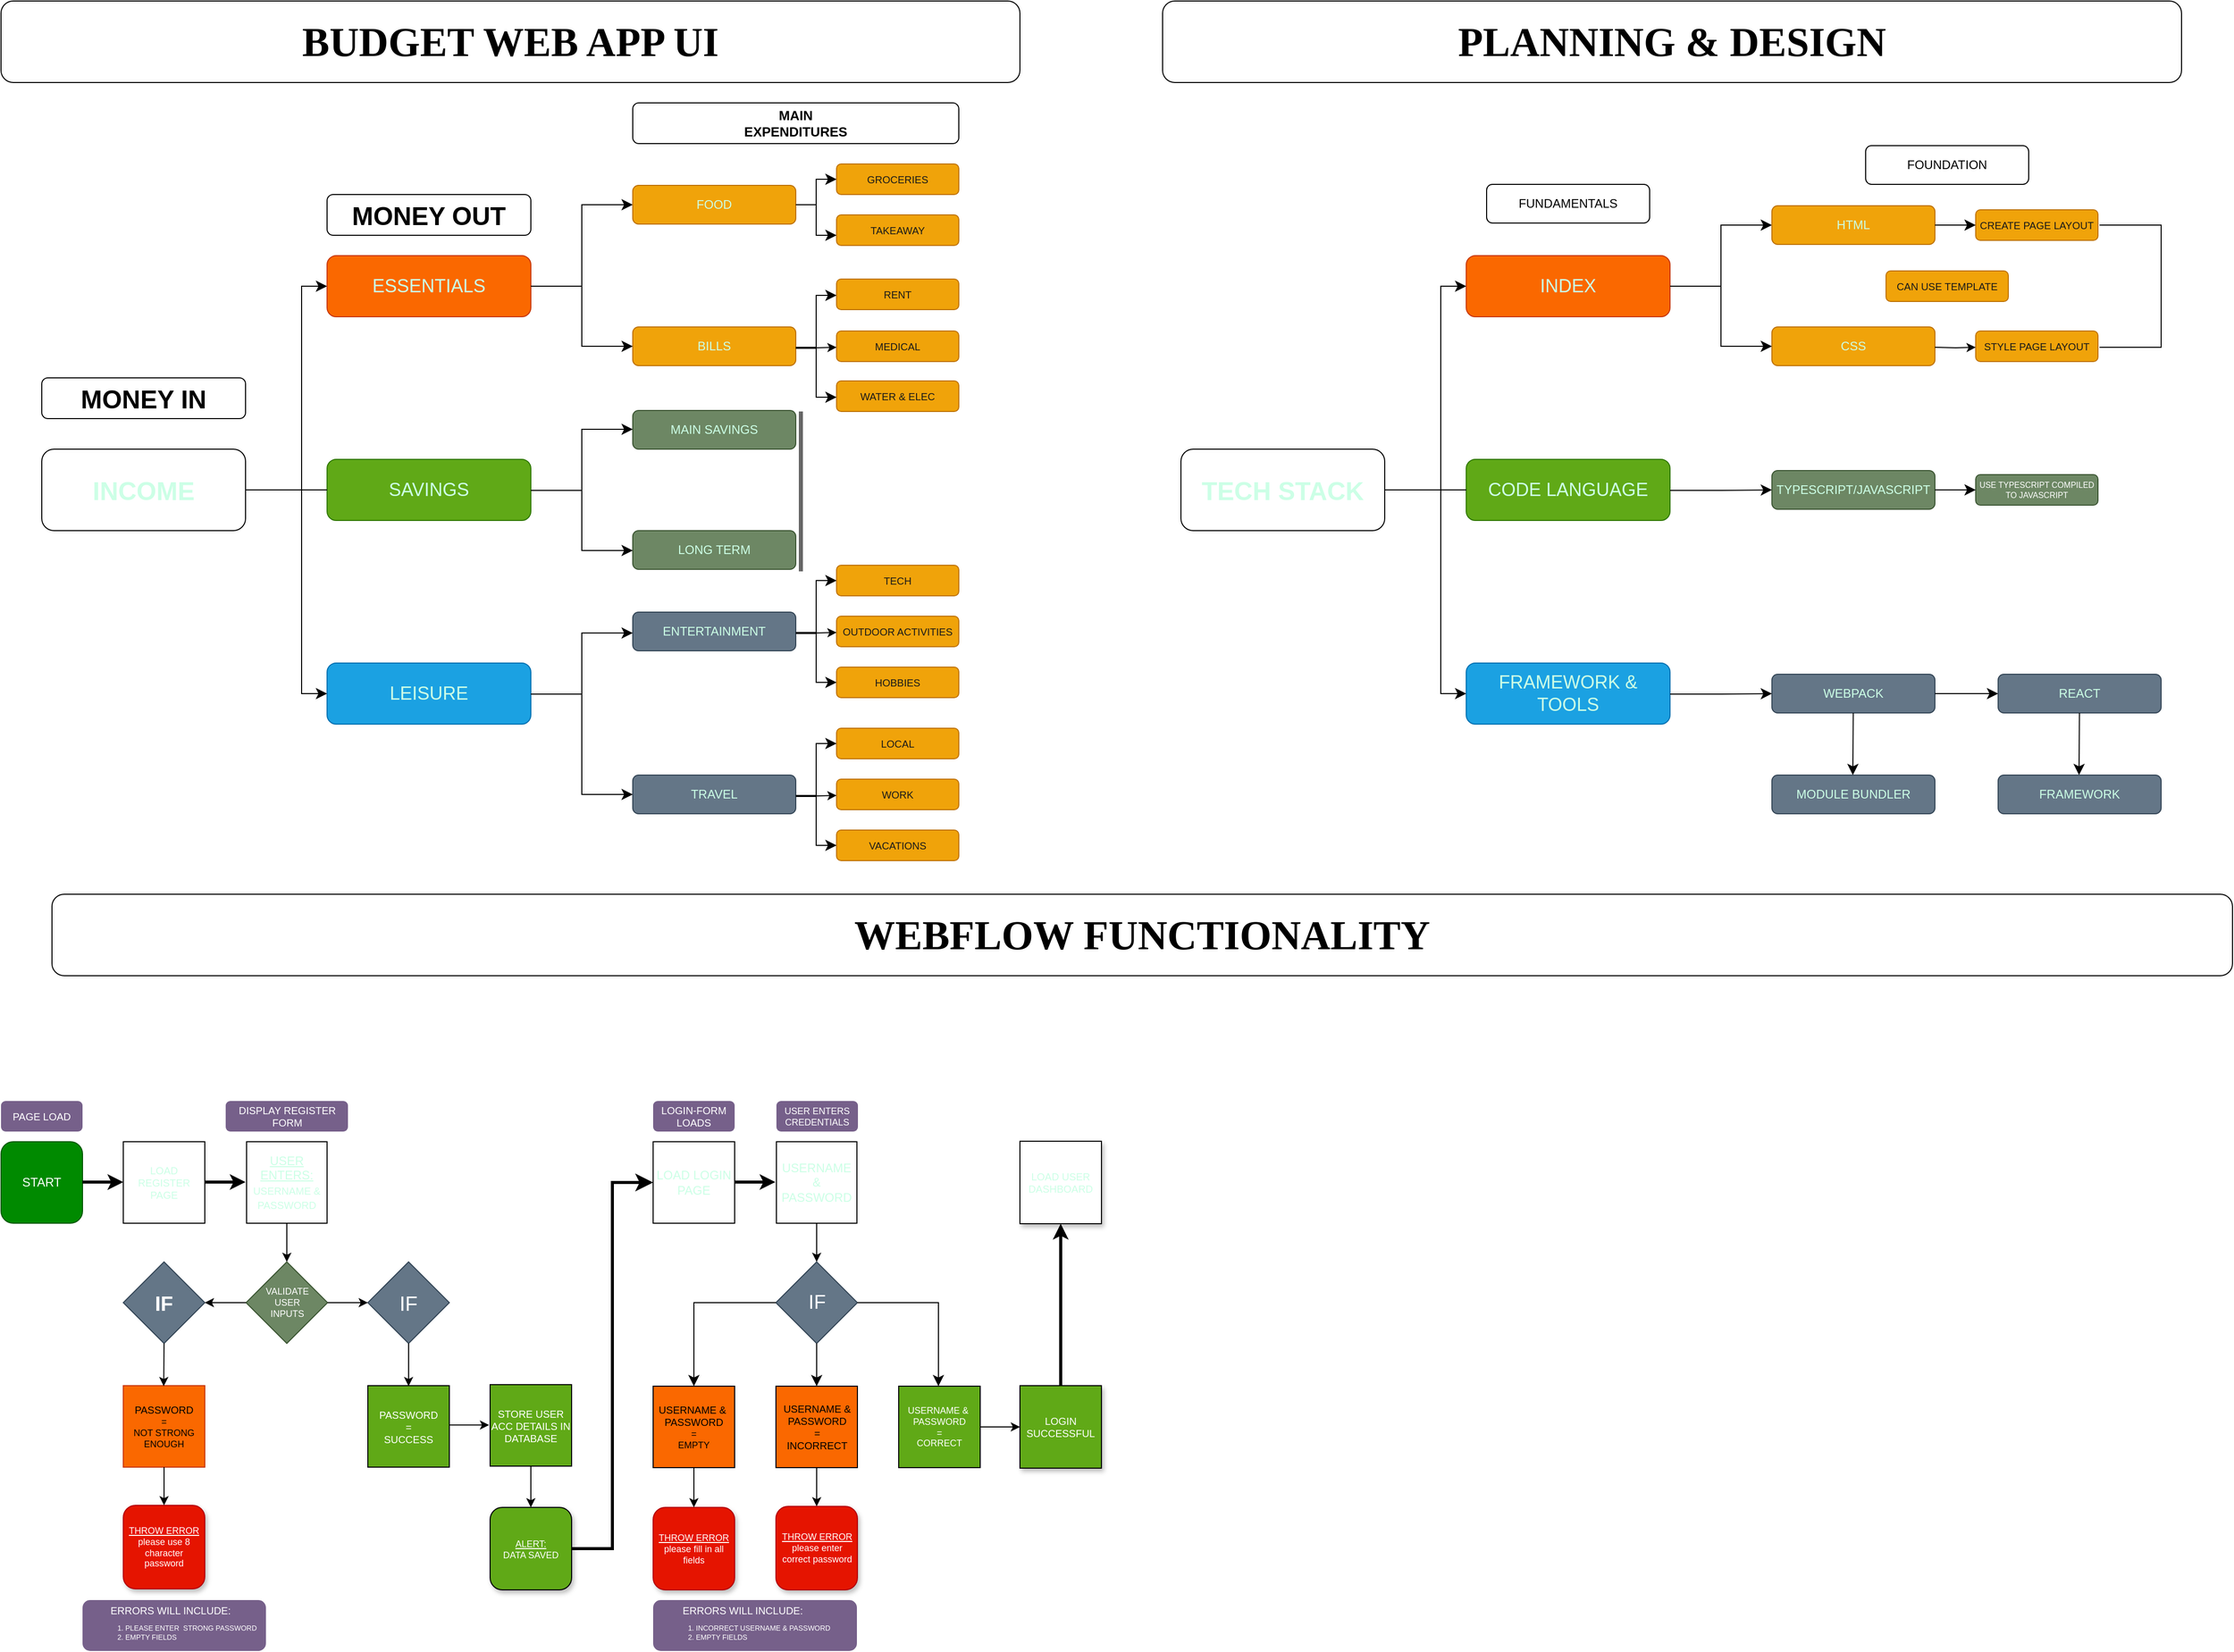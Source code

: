 <mxfile version="21.2.8" type="device">
  <diagram name="Page-1" id="I_GCutwwqsWQ-EJrJeId">
    <mxGraphModel dx="1694" dy="2694" grid="1" gridSize="10" guides="1" tooltips="1" connect="1" arrows="1" fold="1" page="1" pageScale="1" pageWidth="1169" pageHeight="1654" math="0" shadow="0">
      <root>
        <mxCell id="0" />
        <mxCell id="1" parent="0" />
        <mxCell id="FOsPCoNG0iHL-lNRCBrH-2" value="BUDGET WEB APP UI" style="rounded=1;whiteSpace=wrap;html=1;labelBackgroundColor=none;fontFamily=Tahoma;fontStyle=1;fontSize=40;" vertex="1" parent="1">
          <mxGeometry x="80" y="-1640" width="1000" height="80" as="geometry" />
        </mxCell>
        <mxCell id="FOsPCoNG0iHL-lNRCBrH-96" value="" style="group" vertex="1" connectable="0" parent="1">
          <mxGeometry x="120" y="-1540" width="900" height="744" as="geometry" />
        </mxCell>
        <mxCell id="FOsPCoNG0iHL-lNRCBrH-26" value="INCOME" style="rounded=1;whiteSpace=wrap;html=1;fontStyle=1;fontSize=25;fontColor=#CCFFE6;" vertex="1" parent="FOsPCoNG0iHL-lNRCBrH-96">
          <mxGeometry y="340" width="200" height="80" as="geometry" />
        </mxCell>
        <mxCell id="FOsPCoNG0iHL-lNRCBrH-27" value="SAVINGS" style="rounded=1;whiteSpace=wrap;html=1;fillColor=#60a917;fontColor=#CCFFE6;strokeColor=#2D7600;fontSize=18;" vertex="1" parent="FOsPCoNG0iHL-lNRCBrH-96">
          <mxGeometry x="280" y="350" width="200" height="60" as="geometry" />
        </mxCell>
        <mxCell id="FOsPCoNG0iHL-lNRCBrH-28" value="ESSENTIALS" style="rounded=1;whiteSpace=wrap;html=1;fillColor=#fa6800;fontColor=#CCFFE6;strokeColor=#C73500;fontSize=18;" vertex="1" parent="FOsPCoNG0iHL-lNRCBrH-96">
          <mxGeometry x="280" y="150" width="200" height="60" as="geometry" />
        </mxCell>
        <mxCell id="FOsPCoNG0iHL-lNRCBrH-29" value="LEISURE" style="rounded=1;whiteSpace=wrap;html=1;fillColor=#1ba1e2;fontColor=#CCFFE6;strokeColor=#006EAF;fontSize=18;" vertex="1" parent="FOsPCoNG0iHL-lNRCBrH-96">
          <mxGeometry x="280" y="550" width="200" height="60" as="geometry" />
        </mxCell>
        <mxCell id="FOsPCoNG0iHL-lNRCBrH-31" value="" style="endArrow=none;html=1;rounded=0;exitX=1;exitY=0.5;exitDx=0;exitDy=0;entryX=0;entryY=0.5;entryDx=0;entryDy=0;align=center;verticalAlign=middle;" edge="1" parent="FOsPCoNG0iHL-lNRCBrH-96" source="FOsPCoNG0iHL-lNRCBrH-26" target="FOsPCoNG0iHL-lNRCBrH-27">
          <mxGeometry width="50" height="50" relative="1" as="geometry">
            <mxPoint x="560" y="480" as="sourcePoint" />
            <mxPoint x="610" y="430" as="targetPoint" />
          </mxGeometry>
        </mxCell>
        <mxCell id="FOsPCoNG0iHL-lNRCBrH-35" value="" style="edgeStyle=elbowEdgeStyle;elbow=horizontal;endArrow=classic;html=1;curved=0;rounded=0;endSize=8;startSize=8;exitX=1;exitY=0.5;exitDx=0;exitDy=0;align=center;entryX=0;entryY=0.5;entryDx=0;entryDy=0;" edge="1" parent="FOsPCoNG0iHL-lNRCBrH-96" source="FOsPCoNG0iHL-lNRCBrH-28" target="FOsPCoNG0iHL-lNRCBrH-38">
          <mxGeometry width="50" height="50" relative="1" as="geometry">
            <mxPoint x="530" y="320" as="sourcePoint" />
            <mxPoint x="580" y="120" as="targetPoint" />
          </mxGeometry>
        </mxCell>
        <mxCell id="FOsPCoNG0iHL-lNRCBrH-36" value="" style="edgeStyle=elbowEdgeStyle;elbow=horizontal;endArrow=classic;html=1;curved=0;rounded=0;endSize=8;startSize=8;align=center;verticalAlign=middle;" edge="1" parent="FOsPCoNG0iHL-lNRCBrH-96">
          <mxGeometry width="50" height="50" relative="1" as="geometry">
            <mxPoint x="230" y="380" as="sourcePoint" />
            <mxPoint x="280" y="580" as="targetPoint" />
          </mxGeometry>
        </mxCell>
        <mxCell id="FOsPCoNG0iHL-lNRCBrH-38" value="FOOD" style="rounded=1;whiteSpace=wrap;html=1;fillColor=#f0a30a;strokeColor=#BD7000;fontColor=#CCFFE6;" vertex="1" parent="FOsPCoNG0iHL-lNRCBrH-96">
          <mxGeometry x="580" y="81" width="160" height="38" as="geometry" />
        </mxCell>
        <mxCell id="FOsPCoNG0iHL-lNRCBrH-43" value="BILLS" style="rounded=1;whiteSpace=wrap;html=1;fillColor=#f0a30a;strokeColor=#BD7000;fontColor=#CCFFE6;" vertex="1" parent="FOsPCoNG0iHL-lNRCBrH-96">
          <mxGeometry x="580" y="220" width="160" height="38" as="geometry" />
        </mxCell>
        <mxCell id="FOsPCoNG0iHL-lNRCBrH-44" value="MAIN SAVINGS" style="rounded=1;whiteSpace=wrap;html=1;fillColor=#6d8764;fontColor=#CCFFE6;strokeColor=#3A5431;" vertex="1" parent="FOsPCoNG0iHL-lNRCBrH-96">
          <mxGeometry x="580" y="302" width="160" height="38" as="geometry" />
        </mxCell>
        <mxCell id="FOsPCoNG0iHL-lNRCBrH-45" value="LONG TERM" style="rounded=1;whiteSpace=wrap;html=1;fillColor=#6d8764;fontColor=#CCFFE6;strokeColor=#3A5431;" vertex="1" parent="FOsPCoNG0iHL-lNRCBrH-96">
          <mxGeometry x="580" y="420" width="160" height="38" as="geometry" />
        </mxCell>
        <mxCell id="FOsPCoNG0iHL-lNRCBrH-46" value="ENTERTAINMENT" style="rounded=1;whiteSpace=wrap;html=1;fillColor=#647687;fontColor=#CCFFE6;strokeColor=#314354;" vertex="1" parent="FOsPCoNG0iHL-lNRCBrH-96">
          <mxGeometry x="580" y="500" width="160" height="38" as="geometry" />
        </mxCell>
        <mxCell id="FOsPCoNG0iHL-lNRCBrH-47" value="TRAVEL" style="rounded=1;whiteSpace=wrap;html=1;fillColor=#647687;fontColor=#CCFFE6;strokeColor=#314354;" vertex="1" parent="FOsPCoNG0iHL-lNRCBrH-96">
          <mxGeometry x="580" y="660" width="160" height="38" as="geometry" />
        </mxCell>
        <mxCell id="FOsPCoNG0iHL-lNRCBrH-48" value="" style="edgeStyle=elbowEdgeStyle;elbow=horizontal;endArrow=classic;html=1;curved=0;rounded=0;endSize=8;startSize=8;align=center;verticalAlign=middle;" edge="1" parent="FOsPCoNG0iHL-lNRCBrH-96">
          <mxGeometry width="50" height="50" relative="1" as="geometry">
            <mxPoint x="230" y="380" as="sourcePoint" />
            <mxPoint x="280" y="180" as="targetPoint" />
          </mxGeometry>
        </mxCell>
        <mxCell id="FOsPCoNG0iHL-lNRCBrH-49" value="" style="edgeStyle=elbowEdgeStyle;elbow=horizontal;endArrow=classic;html=1;curved=0;rounded=0;endSize=8;startSize=8;entryX=0;entryY=0.5;entryDx=0;entryDy=0;align=center;" edge="1" parent="FOsPCoNG0iHL-lNRCBrH-96" target="FOsPCoNG0iHL-lNRCBrH-43">
          <mxGeometry width="50" height="50" relative="1" as="geometry">
            <mxPoint x="480" y="180" as="sourcePoint" />
            <mxPoint x="590" y="130" as="targetPoint" />
          </mxGeometry>
        </mxCell>
        <mxCell id="FOsPCoNG0iHL-lNRCBrH-50" value="" style="edgeStyle=elbowEdgeStyle;elbow=horizontal;endArrow=classic;html=1;curved=0;rounded=0;endSize=8;startSize=8;exitX=1;exitY=0.5;exitDx=0;exitDy=0;align=center;" edge="1" parent="FOsPCoNG0iHL-lNRCBrH-96">
          <mxGeometry width="50" height="50" relative="1" as="geometry">
            <mxPoint x="480" y="380.5" as="sourcePoint" />
            <mxPoint x="580" y="320.5" as="targetPoint" />
          </mxGeometry>
        </mxCell>
        <mxCell id="FOsPCoNG0iHL-lNRCBrH-51" value="" style="edgeStyle=elbowEdgeStyle;elbow=horizontal;endArrow=classic;html=1;curved=0;rounded=0;endSize=8;startSize=8;entryX=0;entryY=0.5;entryDx=0;entryDy=0;align=center;" edge="1" parent="FOsPCoNG0iHL-lNRCBrH-96">
          <mxGeometry width="50" height="50" relative="1" as="geometry">
            <mxPoint x="480" y="380.5" as="sourcePoint" />
            <mxPoint x="580" y="439.5" as="targetPoint" />
          </mxGeometry>
        </mxCell>
        <mxCell id="FOsPCoNG0iHL-lNRCBrH-52" value="" style="edgeStyle=elbowEdgeStyle;elbow=horizontal;endArrow=classic;html=1;curved=0;rounded=0;endSize=8;startSize=8;exitX=1;exitY=0.5;exitDx=0;exitDy=0;align=center;" edge="1" parent="FOsPCoNG0iHL-lNRCBrH-96">
          <mxGeometry width="50" height="50" relative="1" as="geometry">
            <mxPoint x="480" y="580.5" as="sourcePoint" />
            <mxPoint x="580" y="520.5" as="targetPoint" />
          </mxGeometry>
        </mxCell>
        <mxCell id="FOsPCoNG0iHL-lNRCBrH-53" value="" style="edgeStyle=elbowEdgeStyle;elbow=horizontal;endArrow=classic;html=1;curved=0;rounded=0;endSize=8;startSize=8;entryX=0;entryY=0.5;entryDx=0;entryDy=0;align=center;" edge="1" parent="FOsPCoNG0iHL-lNRCBrH-96" target="FOsPCoNG0iHL-lNRCBrH-47">
          <mxGeometry width="50" height="50" relative="1" as="geometry">
            <mxPoint x="480" y="580.5" as="sourcePoint" />
            <mxPoint x="580" y="639.5" as="targetPoint" />
          </mxGeometry>
        </mxCell>
        <mxCell id="FOsPCoNG0iHL-lNRCBrH-55" value="GROCERIES" style="rounded=1;whiteSpace=wrap;html=1;fillColor=#f0a30a;strokeColor=#BD7000;fontColor=#1A1A1A;fontSize=10;" vertex="1" parent="FOsPCoNG0iHL-lNRCBrH-96">
          <mxGeometry x="780" y="60" width="120" height="30" as="geometry" />
        </mxCell>
        <mxCell id="FOsPCoNG0iHL-lNRCBrH-56" value="TAKEAWAY" style="rounded=1;whiteSpace=wrap;html=1;fillColor=#f0a30a;strokeColor=#BD7000;fontColor=#1A1A1A;fontSize=10;" vertex="1" parent="FOsPCoNG0iHL-lNRCBrH-96">
          <mxGeometry x="780" y="110" width="120" height="30" as="geometry" />
        </mxCell>
        <mxCell id="FOsPCoNG0iHL-lNRCBrH-61" value="LOCAL" style="rounded=1;whiteSpace=wrap;html=1;fillColor=#f0a30a;strokeColor=#BD7000;fontColor=#1A1A1A;fontSize=10;" vertex="1" parent="FOsPCoNG0iHL-lNRCBrH-96">
          <mxGeometry x="780" y="614" width="120" height="30" as="geometry" />
        </mxCell>
        <mxCell id="FOsPCoNG0iHL-lNRCBrH-62" value="WORK" style="rounded=1;whiteSpace=wrap;html=1;fillColor=#f0a30a;strokeColor=#BD7000;fontColor=#1A1A1A;fontSize=10;" vertex="1" parent="FOsPCoNG0iHL-lNRCBrH-96">
          <mxGeometry x="780" y="664" width="120" height="30" as="geometry" />
        </mxCell>
        <mxCell id="FOsPCoNG0iHL-lNRCBrH-63" value="VACATIONS" style="rounded=1;whiteSpace=wrap;html=1;fillColor=#f0a30a;strokeColor=#BD7000;fontColor=#1A1A1A;fontSize=10;" vertex="1" parent="FOsPCoNG0iHL-lNRCBrH-96">
          <mxGeometry x="780" y="714" width="120" height="30" as="geometry" />
        </mxCell>
        <mxCell id="FOsPCoNG0iHL-lNRCBrH-64" value="TECH" style="rounded=1;whiteSpace=wrap;html=1;fillColor=#f0a30a;strokeColor=#BD7000;fontColor=#1A1A1A;fontSize=10;" vertex="1" parent="FOsPCoNG0iHL-lNRCBrH-96">
          <mxGeometry x="780" y="454" width="120" height="30" as="geometry" />
        </mxCell>
        <mxCell id="FOsPCoNG0iHL-lNRCBrH-65" value="OUTDOOR ACTIVITIES" style="rounded=1;whiteSpace=wrap;html=1;fillColor=#f0a30a;strokeColor=#BD7000;fontColor=#1A1A1A;fontSize=10;" vertex="1" parent="FOsPCoNG0iHL-lNRCBrH-96">
          <mxGeometry x="780" y="504" width="120" height="30" as="geometry" />
        </mxCell>
        <mxCell id="FOsPCoNG0iHL-lNRCBrH-66" value="HOBBIES" style="rounded=1;whiteSpace=wrap;html=1;fillColor=#f0a30a;strokeColor=#BD7000;fontColor=#1A1A1A;fontSize=10;" vertex="1" parent="FOsPCoNG0iHL-lNRCBrH-96">
          <mxGeometry x="780" y="554" width="120" height="30" as="geometry" />
        </mxCell>
        <mxCell id="FOsPCoNG0iHL-lNRCBrH-68" value="RENT" style="rounded=1;whiteSpace=wrap;html=1;fillColor=#f0a30a;strokeColor=#BD7000;fontColor=#1A1A1A;fontSize=10;" vertex="1" parent="FOsPCoNG0iHL-lNRCBrH-96">
          <mxGeometry x="780" y="173" width="120" height="30" as="geometry" />
        </mxCell>
        <mxCell id="FOsPCoNG0iHL-lNRCBrH-69" value="MEDICAL" style="rounded=1;whiteSpace=wrap;html=1;fillColor=#f0a30a;strokeColor=#BD7000;fontColor=#1A1A1A;fontSize=10;" vertex="1" parent="FOsPCoNG0iHL-lNRCBrH-96">
          <mxGeometry x="780" y="224" width="120" height="30" as="geometry" />
        </mxCell>
        <mxCell id="FOsPCoNG0iHL-lNRCBrH-70" value="WATER &amp;amp; ELEC" style="rounded=1;whiteSpace=wrap;html=1;fillColor=#f0a30a;strokeColor=#BD7000;fontColor=#1A1A1A;fontSize=10;" vertex="1" parent="FOsPCoNG0iHL-lNRCBrH-96">
          <mxGeometry x="780" y="273" width="120" height="30" as="geometry" />
        </mxCell>
        <mxCell id="FOsPCoNG0iHL-lNRCBrH-71" value="" style="edgeStyle=elbowEdgeStyle;elbow=horizontal;endArrow=classic;html=1;curved=0;rounded=0;endSize=8;startSize=8;align=center;" edge="1" parent="FOsPCoNG0iHL-lNRCBrH-96" target="FOsPCoNG0iHL-lNRCBrH-55">
          <mxGeometry width="50" height="50" relative="1" as="geometry">
            <mxPoint x="740" y="100" as="sourcePoint" />
            <mxPoint x="830" y="20" as="targetPoint" />
          </mxGeometry>
        </mxCell>
        <mxCell id="FOsPCoNG0iHL-lNRCBrH-72" value="" style="edgeStyle=elbowEdgeStyle;elbow=horizontal;endArrow=classic;html=1;curved=0;rounded=0;endSize=8;startSize=8;align=center;" edge="1" parent="FOsPCoNG0iHL-lNRCBrH-96">
          <mxGeometry width="50" height="50" relative="1" as="geometry">
            <mxPoint x="740" y="100" as="sourcePoint" />
            <mxPoint x="780" y="130" as="targetPoint" />
          </mxGeometry>
        </mxCell>
        <mxCell id="FOsPCoNG0iHL-lNRCBrH-82" value="" style="edgeStyle=orthogonalEdgeStyle;rounded=0;orthogonalLoop=1;jettySize=auto;html=1;entryX=0;entryY=0.5;entryDx=0;entryDy=0;" edge="1" parent="FOsPCoNG0iHL-lNRCBrH-96">
          <mxGeometry relative="1" as="geometry">
            <mxPoint x="740" y="520" as="sourcePoint" />
            <mxPoint x="780" y="520" as="targetPoint" />
          </mxGeometry>
        </mxCell>
        <mxCell id="FOsPCoNG0iHL-lNRCBrH-83" value="" style="edgeStyle=elbowEdgeStyle;elbow=horizontal;endArrow=classic;html=1;curved=0;rounded=0;endSize=8;startSize=8;align=center;entryX=0;entryY=0.5;entryDx=0;entryDy=0;" edge="1" parent="FOsPCoNG0iHL-lNRCBrH-96">
          <mxGeometry width="50" height="50" relative="1" as="geometry">
            <mxPoint x="740" y="521" as="sourcePoint" />
            <mxPoint x="780" y="469" as="targetPoint" />
          </mxGeometry>
        </mxCell>
        <mxCell id="FOsPCoNG0iHL-lNRCBrH-84" value="" style="edgeStyle=elbowEdgeStyle;elbow=horizontal;endArrow=classic;html=1;curved=0;rounded=0;endSize=8;startSize=8;align=center;entryX=0;entryY=0.5;entryDx=0;entryDy=0;exitX=1;exitY=0.5;exitDx=0;exitDy=0;" edge="1" parent="FOsPCoNG0iHL-lNRCBrH-96">
          <mxGeometry width="50" height="50" relative="1" as="geometry">
            <mxPoint x="740" y="520" as="sourcePoint" />
            <mxPoint x="780" y="569" as="targetPoint" />
          </mxGeometry>
        </mxCell>
        <mxCell id="FOsPCoNG0iHL-lNRCBrH-85" value="" style="edgeStyle=orthogonalEdgeStyle;rounded=0;orthogonalLoop=1;jettySize=auto;html=1;entryX=0;entryY=0.5;entryDx=0;entryDy=0;" edge="1" parent="FOsPCoNG0iHL-lNRCBrH-96">
          <mxGeometry relative="1" as="geometry">
            <mxPoint x="740" y="680" as="sourcePoint" />
            <mxPoint x="780" y="680" as="targetPoint" />
          </mxGeometry>
        </mxCell>
        <mxCell id="FOsPCoNG0iHL-lNRCBrH-86" value="" style="edgeStyle=elbowEdgeStyle;elbow=horizontal;endArrow=classic;html=1;curved=0;rounded=0;endSize=8;startSize=8;align=center;entryX=0;entryY=0.5;entryDx=0;entryDy=0;" edge="1" parent="FOsPCoNG0iHL-lNRCBrH-96">
          <mxGeometry width="50" height="50" relative="1" as="geometry">
            <mxPoint x="740" y="681" as="sourcePoint" />
            <mxPoint x="780" y="629" as="targetPoint" />
          </mxGeometry>
        </mxCell>
        <mxCell id="FOsPCoNG0iHL-lNRCBrH-87" value="" style="edgeStyle=elbowEdgeStyle;elbow=horizontal;endArrow=classic;html=1;curved=0;rounded=0;endSize=8;startSize=8;align=center;entryX=0;entryY=0.5;entryDx=0;entryDy=0;exitX=1;exitY=0.5;exitDx=0;exitDy=0;" edge="1" parent="FOsPCoNG0iHL-lNRCBrH-96">
          <mxGeometry width="50" height="50" relative="1" as="geometry">
            <mxPoint x="740" y="680" as="sourcePoint" />
            <mxPoint x="780" y="729" as="targetPoint" />
          </mxGeometry>
        </mxCell>
        <mxCell id="FOsPCoNG0iHL-lNRCBrH-88" value="" style="line;strokeWidth=4;direction=south;html=1;perimeter=backbonePerimeter;points=[];outlineConnect=0;labelBackgroundColor=#CC0000;fillColor=#f5f5f5;strokeColor=#666666;fontColor=#333333;" vertex="1" parent="FOsPCoNG0iHL-lNRCBrH-96">
          <mxGeometry x="740" y="303" width="10" height="157" as="geometry" />
        </mxCell>
        <mxCell id="FOsPCoNG0iHL-lNRCBrH-90" value="" style="edgeStyle=orthogonalEdgeStyle;rounded=0;orthogonalLoop=1;jettySize=auto;html=1;entryX=0;entryY=0.5;entryDx=0;entryDy=0;" edge="1" parent="FOsPCoNG0iHL-lNRCBrH-96">
          <mxGeometry relative="1" as="geometry">
            <mxPoint x="740" y="240" as="sourcePoint" />
            <mxPoint x="780" y="240" as="targetPoint" />
          </mxGeometry>
        </mxCell>
        <mxCell id="FOsPCoNG0iHL-lNRCBrH-91" value="" style="edgeStyle=elbowEdgeStyle;elbow=horizontal;endArrow=classic;html=1;curved=0;rounded=0;endSize=8;startSize=8;align=center;entryX=0;entryY=0.5;entryDx=0;entryDy=0;" edge="1" parent="FOsPCoNG0iHL-lNRCBrH-96">
          <mxGeometry width="50" height="50" relative="1" as="geometry">
            <mxPoint x="740" y="241" as="sourcePoint" />
            <mxPoint x="780" y="189" as="targetPoint" />
          </mxGeometry>
        </mxCell>
        <mxCell id="FOsPCoNG0iHL-lNRCBrH-92" value="" style="edgeStyle=elbowEdgeStyle;elbow=horizontal;endArrow=classic;html=1;curved=0;rounded=0;endSize=8;startSize=8;align=center;entryX=0;entryY=0.5;entryDx=0;entryDy=0;exitX=1;exitY=0.5;exitDx=0;exitDy=0;" edge="1" parent="FOsPCoNG0iHL-lNRCBrH-96">
          <mxGeometry width="50" height="50" relative="1" as="geometry">
            <mxPoint x="740" y="240" as="sourcePoint" />
            <mxPoint x="780" y="289" as="targetPoint" />
          </mxGeometry>
        </mxCell>
        <mxCell id="FOsPCoNG0iHL-lNRCBrH-93" value="MONEY IN" style="rounded=1;whiteSpace=wrap;html=1;fontStyle=1;fontSize=25;" vertex="1" parent="FOsPCoNG0iHL-lNRCBrH-96">
          <mxGeometry y="270" width="200" height="40" as="geometry" />
        </mxCell>
        <mxCell id="FOsPCoNG0iHL-lNRCBrH-94" value="MAIN&lt;br style=&quot;font-size: 13px;&quot;&gt;EXPENDITURES" style="rounded=1;whiteSpace=wrap;html=1;fontStyle=1;fontSize=13;" vertex="1" parent="FOsPCoNG0iHL-lNRCBrH-96">
          <mxGeometry x="580" width="320" height="40" as="geometry" />
        </mxCell>
        <mxCell id="FOsPCoNG0iHL-lNRCBrH-95" value="MONEY OUT" style="rounded=1;whiteSpace=wrap;html=1;fontStyle=1;fontSize=25;" vertex="1" parent="FOsPCoNG0iHL-lNRCBrH-96">
          <mxGeometry x="280" y="90" width="200" height="40" as="geometry" />
        </mxCell>
        <mxCell id="FOsPCoNG0iHL-lNRCBrH-97" value="PLANNING &amp;amp; DESIGN" style="rounded=1;whiteSpace=wrap;html=1;labelBackgroundColor=none;fontFamily=Tahoma;fontStyle=1;fontSize=40;" vertex="1" parent="1">
          <mxGeometry x="1220" y="-1640" width="1000" height="80" as="geometry" />
        </mxCell>
        <mxCell id="FOsPCoNG0iHL-lNRCBrH-99" value="TECH STACK" style="rounded=1;whiteSpace=wrap;html=1;fontStyle=1;fontSize=25;fontColor=#CCFFE6;" vertex="1" parent="1">
          <mxGeometry x="1238" y="-1200" width="200" height="80" as="geometry" />
        </mxCell>
        <mxCell id="FOsPCoNG0iHL-lNRCBrH-100" value="CODE LANGUAGE" style="rounded=1;whiteSpace=wrap;html=1;fillColor=#60a917;fontColor=#CCFFE6;strokeColor=#2D7600;fontSize=18;" vertex="1" parent="1">
          <mxGeometry x="1518" y="-1190" width="200" height="60" as="geometry" />
        </mxCell>
        <mxCell id="FOsPCoNG0iHL-lNRCBrH-101" value="INDEX" style="rounded=1;whiteSpace=wrap;html=1;fillColor=#fa6800;fontColor=#CCFFE6;strokeColor=#C73500;fontSize=18;" vertex="1" parent="1">
          <mxGeometry x="1518" y="-1390" width="200" height="60" as="geometry" />
        </mxCell>
        <mxCell id="FOsPCoNG0iHL-lNRCBrH-102" value="FRAMEWORK &amp;amp; TOOLS" style="rounded=1;whiteSpace=wrap;html=1;fillColor=#1ba1e2;fontColor=#CCFFE6;strokeColor=#006EAF;fontSize=18;" vertex="1" parent="1">
          <mxGeometry x="1518" y="-990" width="200" height="60" as="geometry" />
        </mxCell>
        <mxCell id="FOsPCoNG0iHL-lNRCBrH-103" value="" style="endArrow=none;html=1;rounded=0;exitX=1;exitY=0.5;exitDx=0;exitDy=0;entryX=0;entryY=0.5;entryDx=0;entryDy=0;align=center;verticalAlign=middle;" edge="1" parent="1" source="FOsPCoNG0iHL-lNRCBrH-99" target="FOsPCoNG0iHL-lNRCBrH-100">
          <mxGeometry width="50" height="50" relative="1" as="geometry">
            <mxPoint x="1798" y="-1060" as="sourcePoint" />
            <mxPoint x="1848" y="-1110" as="targetPoint" />
          </mxGeometry>
        </mxCell>
        <mxCell id="FOsPCoNG0iHL-lNRCBrH-104" value="" style="edgeStyle=elbowEdgeStyle;elbow=horizontal;endArrow=classic;html=1;curved=0;rounded=0;endSize=8;startSize=8;exitX=1;exitY=0.5;exitDx=0;exitDy=0;align=center;entryX=0;entryY=0.5;entryDx=0;entryDy=0;" edge="1" parent="1" source="FOsPCoNG0iHL-lNRCBrH-101" target="FOsPCoNG0iHL-lNRCBrH-106">
          <mxGeometry width="50" height="50" relative="1" as="geometry">
            <mxPoint x="1768" y="-1220" as="sourcePoint" />
            <mxPoint x="1818" y="-1420" as="targetPoint" />
          </mxGeometry>
        </mxCell>
        <mxCell id="FOsPCoNG0iHL-lNRCBrH-105" value="" style="edgeStyle=elbowEdgeStyle;elbow=horizontal;endArrow=classic;html=1;curved=0;rounded=0;endSize=8;startSize=8;align=center;verticalAlign=middle;" edge="1" parent="1">
          <mxGeometry width="50" height="50" relative="1" as="geometry">
            <mxPoint x="1468" y="-1160" as="sourcePoint" />
            <mxPoint x="1518" y="-960" as="targetPoint" />
          </mxGeometry>
        </mxCell>
        <mxCell id="FOsPCoNG0iHL-lNRCBrH-106" value="HTML" style="rounded=1;whiteSpace=wrap;html=1;fillColor=#f0a30a;strokeColor=#BD7000;fontColor=#CCFFE6;" vertex="1" parent="1">
          <mxGeometry x="1818" y="-1439" width="160" height="38" as="geometry" />
        </mxCell>
        <mxCell id="FOsPCoNG0iHL-lNRCBrH-107" value="CSS" style="rounded=1;whiteSpace=wrap;html=1;fillColor=#f0a30a;strokeColor=#BD7000;fontColor=#CCFFE6;" vertex="1" parent="1">
          <mxGeometry x="1818" y="-1320" width="160" height="38" as="geometry" />
        </mxCell>
        <mxCell id="FOsPCoNG0iHL-lNRCBrH-108" value="TYPESCRIPT/JAVASCRIPT" style="rounded=1;whiteSpace=wrap;html=1;fillColor=#6d8764;fontColor=#CCFFE6;strokeColor=#3A5431;" vertex="1" parent="1">
          <mxGeometry x="1818" y="-1179" width="160" height="38" as="geometry" />
        </mxCell>
        <mxCell id="FOsPCoNG0iHL-lNRCBrH-110" value="REACT" style="rounded=1;whiteSpace=wrap;html=1;fillColor=#647687;fontColor=#CCFFE6;strokeColor=#314354;" vertex="1" parent="1">
          <mxGeometry x="2040" y="-979" width="160" height="38" as="geometry" />
        </mxCell>
        <mxCell id="FOsPCoNG0iHL-lNRCBrH-111" value="WEBPACK" style="rounded=1;whiteSpace=wrap;html=1;fillColor=#647687;fontColor=#CCFFE6;strokeColor=#314354;" vertex="1" parent="1">
          <mxGeometry x="1818" y="-979" width="160" height="38" as="geometry" />
        </mxCell>
        <mxCell id="FOsPCoNG0iHL-lNRCBrH-112" value="" style="edgeStyle=elbowEdgeStyle;elbow=horizontal;endArrow=classic;html=1;curved=0;rounded=0;endSize=8;startSize=8;align=center;verticalAlign=middle;" edge="1" parent="1">
          <mxGeometry width="50" height="50" relative="1" as="geometry">
            <mxPoint x="1468" y="-1160" as="sourcePoint" />
            <mxPoint x="1518" y="-1360" as="targetPoint" />
          </mxGeometry>
        </mxCell>
        <mxCell id="FOsPCoNG0iHL-lNRCBrH-113" value="" style="edgeStyle=elbowEdgeStyle;elbow=horizontal;endArrow=classic;html=1;curved=0;rounded=0;endSize=8;startSize=8;entryX=0;entryY=0.5;entryDx=0;entryDy=0;align=center;" edge="1" parent="1" target="FOsPCoNG0iHL-lNRCBrH-107">
          <mxGeometry width="50" height="50" relative="1" as="geometry">
            <mxPoint x="1718" y="-1360" as="sourcePoint" />
            <mxPoint x="1828" y="-1410" as="targetPoint" />
          </mxGeometry>
        </mxCell>
        <mxCell id="FOsPCoNG0iHL-lNRCBrH-114" value="" style="edgeStyle=elbowEdgeStyle;elbow=horizontal;endArrow=classic;html=1;curved=0;rounded=0;endSize=8;startSize=8;exitX=1;exitY=0.5;exitDx=0;exitDy=0;align=center;entryX=0;entryY=0.5;entryDx=0;entryDy=0;" edge="1" parent="1" target="FOsPCoNG0iHL-lNRCBrH-108">
          <mxGeometry width="50" height="50" relative="1" as="geometry">
            <mxPoint x="1718" y="-1159.5" as="sourcePoint" />
            <mxPoint x="1818" y="-1219.5" as="targetPoint" />
          </mxGeometry>
        </mxCell>
        <mxCell id="FOsPCoNG0iHL-lNRCBrH-117" value="" style="edgeStyle=elbowEdgeStyle;elbow=horizontal;endArrow=classic;html=1;curved=0;rounded=0;endSize=8;startSize=8;entryX=0;entryY=0.5;entryDx=0;entryDy=0;align=center;" edge="1" parent="1" target="FOsPCoNG0iHL-lNRCBrH-111">
          <mxGeometry width="50" height="50" relative="1" as="geometry">
            <mxPoint x="1718" y="-959.5" as="sourcePoint" />
            <mxPoint x="1818" y="-900.5" as="targetPoint" />
          </mxGeometry>
        </mxCell>
        <mxCell id="FOsPCoNG0iHL-lNRCBrH-118" value="CREATE PAGE LAYOUT" style="rounded=1;whiteSpace=wrap;html=1;fillColor=#f0a30a;strokeColor=#BD7000;fontColor=#1A1A1A;fontSize=10;" vertex="1" parent="1">
          <mxGeometry x="2018" y="-1435" width="120" height="30" as="geometry" />
        </mxCell>
        <mxCell id="FOsPCoNG0iHL-lNRCBrH-127" value="STYLE PAGE LAYOUT" style="rounded=1;whiteSpace=wrap;html=1;fillColor=#f0a30a;strokeColor=#BD7000;fontColor=#1A1A1A;fontSize=10;" vertex="1" parent="1">
          <mxGeometry x="2018" y="-1316" width="120" height="30" as="geometry" />
        </mxCell>
        <mxCell id="FOsPCoNG0iHL-lNRCBrH-129" value="" style="edgeStyle=elbowEdgeStyle;elbow=horizontal;endArrow=classic;html=1;curved=0;rounded=0;endSize=8;startSize=8;align=center;" edge="1" parent="1" target="FOsPCoNG0iHL-lNRCBrH-118">
          <mxGeometry width="50" height="50" relative="1" as="geometry">
            <mxPoint x="1978" y="-1420" as="sourcePoint" />
            <mxPoint x="2068" y="-1500" as="targetPoint" />
          </mxGeometry>
        </mxCell>
        <mxCell id="FOsPCoNG0iHL-lNRCBrH-138" value="" style="edgeStyle=orthogonalEdgeStyle;rounded=0;orthogonalLoop=1;jettySize=auto;html=1;entryX=0;entryY=0.5;entryDx=0;entryDy=0;" edge="1" parent="1">
          <mxGeometry relative="1" as="geometry">
            <mxPoint x="1978" y="-1300" as="sourcePoint" />
            <mxPoint x="2018" y="-1300" as="targetPoint" />
          </mxGeometry>
        </mxCell>
        <mxCell id="FOsPCoNG0iHL-lNRCBrH-146" value="" style="edgeStyle=elbowEdgeStyle;elbow=horizontal;endArrow=classic;html=1;curved=0;rounded=0;endSize=8;startSize=8;entryX=0;entryY=0.5;entryDx=0;entryDy=0;align=center;" edge="1" parent="1" source="FOsPCoNG0iHL-lNRCBrH-111" target="FOsPCoNG0iHL-lNRCBrH-110">
          <mxGeometry width="50" height="50" relative="1" as="geometry">
            <mxPoint x="1980" y="-961" as="sourcePoint" />
            <mxPoint x="2038" y="-960.59" as="targetPoint" />
          </mxGeometry>
        </mxCell>
        <mxCell id="FOsPCoNG0iHL-lNRCBrH-147" value="USE TYPESCRIPT COMPILED TO JAVASCRIPT" style="rounded=1;whiteSpace=wrap;html=1;fillColor=#6d8764;strokeColor=#3A5431;fontColor=#ffffff;fontSize=8;" vertex="1" parent="1">
          <mxGeometry x="2018" y="-1175" width="120" height="30" as="geometry" />
        </mxCell>
        <mxCell id="FOsPCoNG0iHL-lNRCBrH-149" value="" style="edgeStyle=elbowEdgeStyle;elbow=horizontal;endArrow=classic;html=1;curved=0;rounded=0;endSize=8;startSize=8;align=center;" edge="1" parent="1" target="FOsPCoNG0iHL-lNRCBrH-147">
          <mxGeometry width="50" height="50" relative="1" as="geometry">
            <mxPoint x="1978" y="-1160" as="sourcePoint" />
            <mxPoint x="2068" y="-1240" as="targetPoint" />
          </mxGeometry>
        </mxCell>
        <mxCell id="FOsPCoNG0iHL-lNRCBrH-157" value="" style="edgeStyle=segmentEdgeStyle;endArrow=classic;html=1;curved=0;rounded=0;endSize=8;startSize=8;" edge="1" parent="1">
          <mxGeometry width="50" height="50" relative="1" as="geometry">
            <mxPoint x="2119.82" y="-941" as="sourcePoint" />
            <mxPoint x="2119.41" y="-880" as="targetPoint" />
          </mxGeometry>
        </mxCell>
        <mxCell id="FOsPCoNG0iHL-lNRCBrH-159" value="FRAMEWORK" style="rounded=1;whiteSpace=wrap;html=1;fillColor=#647687;fontColor=#CCFFE6;strokeColor=#314354;" vertex="1" parent="1">
          <mxGeometry x="2040" y="-880" width="160" height="38" as="geometry" />
        </mxCell>
        <mxCell id="FOsPCoNG0iHL-lNRCBrH-160" value="MODULE BUNDLER" style="rounded=1;whiteSpace=wrap;html=1;fillColor=#647687;fontColor=#CCFFE6;strokeColor=#314354;" vertex="1" parent="1">
          <mxGeometry x="1818" y="-880" width="160" height="38" as="geometry" />
        </mxCell>
        <mxCell id="FOsPCoNG0iHL-lNRCBrH-165" value="" style="shape=partialRectangle;whiteSpace=wrap;html=1;bottom=1;right=1;left=1;top=0;fillColor=none;routingCenterX=-0.5;rotation=-90;" vertex="1" parent="1">
          <mxGeometry x="2110" y="-1390" width="120" height="60" as="geometry" />
        </mxCell>
        <mxCell id="FOsPCoNG0iHL-lNRCBrH-167" value="CAN USE TEMPLATE" style="rounded=1;whiteSpace=wrap;html=1;fillColor=#f0a30a;strokeColor=#BD7000;fontColor=#1A1A1A;fontSize=10;" vertex="1" parent="1">
          <mxGeometry x="1930" y="-1375" width="120" height="30" as="geometry" />
        </mxCell>
        <mxCell id="FOsPCoNG0iHL-lNRCBrH-168" value="" style="edgeStyle=segmentEdgeStyle;endArrow=classic;html=1;curved=0;rounded=0;endSize=8;startSize=8;" edge="1" parent="1">
          <mxGeometry width="50" height="50" relative="1" as="geometry">
            <mxPoint x="1897.82" y="-941" as="sourcePoint" />
            <mxPoint x="1897.41" y="-880" as="targetPoint" />
          </mxGeometry>
        </mxCell>
        <mxCell id="FOsPCoNG0iHL-lNRCBrH-169" value="FUNDAMENTALS" style="rounded=1;whiteSpace=wrap;html=1;" vertex="1" parent="1">
          <mxGeometry x="1538" y="-1460" width="160" height="38" as="geometry" />
        </mxCell>
        <mxCell id="FOsPCoNG0iHL-lNRCBrH-170" value="FOUNDATION" style="rounded=1;whiteSpace=wrap;html=1;" vertex="1" parent="1">
          <mxGeometry x="1910" y="-1498" width="160" height="38" as="geometry" />
        </mxCell>
        <mxCell id="FOsPCoNG0iHL-lNRCBrH-172" value="WEBFLOW FUNCTIONALITY" style="rounded=1;whiteSpace=wrap;html=1;labelBackgroundColor=none;fontFamily=Tahoma;fontStyle=1;fontSize=40;" vertex="1" parent="1">
          <mxGeometry x="130" y="-763" width="2140" height="80" as="geometry" />
        </mxCell>
        <mxCell id="FOsPCoNG0iHL-lNRCBrH-175" value="&lt;font&gt;START&lt;/font&gt;" style="triangle;whiteSpace=wrap;html=1;fillColor=#008a00;strokeColor=#005700;shape=label;perimeter=rectanglePerimeter;rounded=1;fontColor=#ffffff;strokeWidth=1;" vertex="1" parent="1">
          <mxGeometry x="80" y="-520" width="80" height="80" as="geometry" />
        </mxCell>
        <mxCell id="FOsPCoNG0iHL-lNRCBrH-176" value="LOAD LOGIN&lt;br&gt;PAGE" style="ellipse;whiteSpace=wrap;html=1;aspect=fixed;shape=label;perimeter=rectanglePerimeter;strokeWidth=1;fontColor=#CCFFE6;" vertex="1" parent="1">
          <mxGeometry x="720" y="-520" width="80" height="80" as="geometry" />
        </mxCell>
        <mxCell id="FOsPCoNG0iHL-lNRCBrH-178" value="USERNAME &amp;amp; PASSWORD" style="rounded=0;whiteSpace=wrap;html=1;strokeWidth=1;fontColor=#CCFFE6;" vertex="1" parent="1">
          <mxGeometry x="841" y="-520" width="79" height="80" as="geometry" />
        </mxCell>
        <mxCell id="FOsPCoNG0iHL-lNRCBrH-179" value="&lt;font style=&quot;font-size: 10px;&quot;&gt;USERNAME &amp;amp;&amp;nbsp;&lt;br style=&quot;&quot;&gt;PASSWORD&lt;/font&gt;&lt;br style=&quot;font-size: 9px;&quot;&gt;=&lt;br style=&quot;font-size: 9px;&quot;&gt;EMPTY" style="rounded=0;whiteSpace=wrap;html=1;fontSize=9;fillColor=#fa6800;fontColor=#000000;strokeColor=default;strokeWidth=1;" vertex="1" parent="1">
          <mxGeometry x="720" y="-280" width="80" height="80" as="geometry" />
        </mxCell>
        <mxCell id="FOsPCoNG0iHL-lNRCBrH-182" value="" style="endArrow=classic;html=1;rounded=0;entryX=0;entryY=0.5;entryDx=0;entryDy=0;strokeWidth=3;fontColor=#CCFFE6;" edge="1" parent="1">
          <mxGeometry width="50" height="50" relative="1" as="geometry">
            <mxPoint x="800" y="-480.42" as="sourcePoint" />
            <mxPoint x="840" y="-480.42" as="targetPoint" />
          </mxGeometry>
        </mxCell>
        <mxCell id="FOsPCoNG0iHL-lNRCBrH-183" value="" style="endArrow=classic;html=1;rounded=0;exitX=0.5;exitY=1;exitDx=0;exitDy=0;strokeWidth=1;entryX=0.5;entryY=0;entryDx=0;entryDy=0;" edge="1" parent="1" source="FOsPCoNG0iHL-lNRCBrH-178" target="FOsPCoNG0iHL-lNRCBrH-204">
          <mxGeometry width="50" height="50" relative="1" as="geometry">
            <mxPoint x="780" y="-420" as="sourcePoint" />
            <mxPoint x="880.5" y="-400" as="targetPoint" />
          </mxGeometry>
        </mxCell>
        <mxCell id="FOsPCoNG0iHL-lNRCBrH-185" value="&lt;u&gt;THROW ERROR&lt;/u&gt;&lt;br&gt;please fill in all fields" style="rounded=1;whiteSpace=wrap;html=1;fontSize=9;fillColor=#e51400;fontColor=#ffffff;strokeColor=#B20000;shadow=1;strokeWidth=1;" vertex="1" parent="1">
          <mxGeometry x="720" y="-161" width="80" height="81" as="geometry" />
        </mxCell>
        <mxCell id="FOsPCoNG0iHL-lNRCBrH-186" value="" style="endArrow=classic;html=1;rounded=0;entryX=0.5;entryY=0;entryDx=0;entryDy=0;exitX=0.5;exitY=1;exitDx=0;exitDy=0;strokeWidth=1;" edge="1" parent="1" source="FOsPCoNG0iHL-lNRCBrH-179" target="FOsPCoNG0iHL-lNRCBrH-185">
          <mxGeometry width="50" height="50" relative="1" as="geometry">
            <mxPoint x="759.5" y="-190" as="sourcePoint" />
            <mxPoint x="877.5" y="-123" as="targetPoint" />
          </mxGeometry>
        </mxCell>
        <mxCell id="FOsPCoNG0iHL-lNRCBrH-187" value="&lt;span style=&quot;font-size: 10px;&quot;&gt;USERNAME &amp;amp; PASSWORD&lt;br&gt;=&lt;br&gt;INCORRECT&lt;br&gt;&lt;/span&gt;" style="rounded=0;whiteSpace=wrap;html=1;fontSize=9;fillColor=#fa6800;fontColor=#000000;strokeColor=default;strokeWidth=1;" vertex="1" parent="1">
          <mxGeometry x="840.5" y="-280" width="80" height="80" as="geometry" />
        </mxCell>
        <mxCell id="FOsPCoNG0iHL-lNRCBrH-190" value="&lt;u&gt;THROW ERROR&lt;/u&gt;&lt;br&gt;please enter correct password" style="rounded=1;whiteSpace=wrap;html=1;fontSize=9;fillColor=#e51400;fontColor=#ffffff;strokeColor=#B20000;shadow=1;strokeWidth=1;" vertex="1" parent="1">
          <mxGeometry x="840.5" y="-162" width="80" height="82" as="geometry" />
        </mxCell>
        <mxCell id="FOsPCoNG0iHL-lNRCBrH-191" value="" style="endArrow=classic;html=1;rounded=0;entryX=0.5;entryY=0;entryDx=0;entryDy=0;exitX=0.5;exitY=1;exitDx=0;exitDy=0;strokeWidth=1;" edge="1" parent="1" target="FOsPCoNG0iHL-lNRCBrH-190" source="FOsPCoNG0iHL-lNRCBrH-187">
          <mxGeometry width="50" height="50" relative="1" as="geometry">
            <mxPoint x="881.5" y="-190" as="sourcePoint" />
            <mxPoint x="999.5" y="-124" as="targetPoint" />
          </mxGeometry>
        </mxCell>
        <mxCell id="FOsPCoNG0iHL-lNRCBrH-204" value="IF" style="rhombus;whiteSpace=wrap;html=1;fillColor=#647687;strokeColor=#314354;fontColor=#ffffff;strokeWidth=1;fontSize=19;" vertex="1" parent="1">
          <mxGeometry x="840.5" y="-402" width="80" height="80" as="geometry" />
        </mxCell>
        <mxCell id="FOsPCoNG0iHL-lNRCBrH-205" value="" style="edgeStyle=segmentEdgeStyle;endArrow=classic;html=1;curved=0;rounded=0;endSize=8;startSize=8;entryX=0.5;entryY=0;entryDx=0;entryDy=0;exitX=0.5;exitY=1;exitDx=0;exitDy=0;strokeWidth=1;" edge="1" parent="1" source="FOsPCoNG0iHL-lNRCBrH-204" target="FOsPCoNG0iHL-lNRCBrH-187">
          <mxGeometry width="50" height="50" relative="1" as="geometry">
            <mxPoint x="881" y="-320" as="sourcePoint" />
            <mxPoint x="1155" y="-287" as="targetPoint" />
          </mxGeometry>
        </mxCell>
        <mxCell id="FOsPCoNG0iHL-lNRCBrH-206" value="" style="edgeStyle=segmentEdgeStyle;endArrow=classic;html=1;curved=0;rounded=0;endSize=8;startSize=8;exitX=0;exitY=0.5;exitDx=0;exitDy=0;entryX=0.5;entryY=0;entryDx=0;entryDy=0;strokeWidth=1;" edge="1" parent="1" source="FOsPCoNG0iHL-lNRCBrH-204" target="FOsPCoNG0iHL-lNRCBrH-179">
          <mxGeometry width="50" height="50" relative="1" as="geometry">
            <mxPoint x="780" y="-360" as="sourcePoint" />
            <mxPoint x="819" y="-290" as="targetPoint" />
          </mxGeometry>
        </mxCell>
        <mxCell id="FOsPCoNG0iHL-lNRCBrH-208" value="" style="edgeStyle=segmentEdgeStyle;endArrow=classic;html=1;curved=0;rounded=0;endSize=8;startSize=8;exitX=1;exitY=0.5;exitDx=0;exitDy=0;strokeWidth=1;" edge="1" parent="1" source="FOsPCoNG0iHL-lNRCBrH-204">
          <mxGeometry width="50" height="50" relative="1" as="geometry">
            <mxPoint x="1105" y="-330" as="sourcePoint" />
            <mxPoint x="1000" y="-280" as="targetPoint" />
          </mxGeometry>
        </mxCell>
        <mxCell id="FOsPCoNG0iHL-lNRCBrH-209" value="USERNAME &amp;amp;&amp;nbsp;&lt;br style=&quot;font-size: 9px;&quot;&gt;PASSWORD&lt;br style=&quot;font-size: 9px;&quot;&gt;=&lt;br style=&quot;font-size: 9px;&quot;&gt;CORRECT" style="rounded=0;whiteSpace=wrap;html=1;fontSize=9;fillColor=#60a917;fontColor=#ffffff;strokeColor=default;strokeWidth=1;" vertex="1" parent="1">
          <mxGeometry x="961" y="-280" width="80" height="80" as="geometry" />
        </mxCell>
        <mxCell id="FOsPCoNG0iHL-lNRCBrH-210" value="LOGIN SUCCESSFUL" style="rounded=0;whiteSpace=wrap;html=1;fontSize=10;fillColor=#60a917;fontColor=#ffffff;strokeColor=default;shadow=1;strokeWidth=1;" vertex="1" parent="1">
          <mxGeometry x="1080" y="-280.5" width="80" height="81" as="geometry" />
        </mxCell>
        <mxCell id="FOsPCoNG0iHL-lNRCBrH-211" value="" style="endArrow=classic;html=1;rounded=0;entryX=0;entryY=0.5;entryDx=0;entryDy=0;exitX=1;exitY=0.5;exitDx=0;exitDy=0;strokeWidth=1;" edge="1" parent="1" source="FOsPCoNG0iHL-lNRCBrH-209" target="FOsPCoNG0iHL-lNRCBrH-210">
          <mxGeometry width="50" height="50" relative="1" as="geometry">
            <mxPoint x="1000.5" y="-190" as="sourcePoint" />
            <mxPoint x="1118.5" y="-123" as="targetPoint" />
          </mxGeometry>
        </mxCell>
        <mxCell id="FOsPCoNG0iHL-lNRCBrH-213" value="LOAD USER DASHBOARD" style="rounded=0;whiteSpace=wrap;html=1;fontSize=10;shadow=1;strokeWidth=1;fontColor=#CCFFE6;" vertex="1" parent="1">
          <mxGeometry x="1080" y="-520.5" width="80" height="81" as="geometry" />
        </mxCell>
        <mxCell id="FOsPCoNG0iHL-lNRCBrH-215" value="" style="endArrow=classic;html=1;rounded=0;entryX=0.5;entryY=1;entryDx=0;entryDy=0;exitX=0.5;exitY=0;exitDx=0;exitDy=0;strokeWidth=3;" edge="1" parent="1" source="FOsPCoNG0iHL-lNRCBrH-210" target="FOsPCoNG0iHL-lNRCBrH-213">
          <mxGeometry width="50" height="50" relative="1" as="geometry">
            <mxPoint x="1090" y="-402" as="sourcePoint" />
            <mxPoint x="1129" y="-402" as="targetPoint" />
          </mxGeometry>
        </mxCell>
        <mxCell id="FOsPCoNG0iHL-lNRCBrH-220" value="PAGE LOAD" style="rounded=1;whiteSpace=wrap;html=1;fontSize=10;fillColor=#76608a;fontColor=#ffffff;strokeColor=none;" vertex="1" parent="1">
          <mxGeometry x="80" y="-560" width="80" height="30" as="geometry" />
        </mxCell>
        <mxCell id="FOsPCoNG0iHL-lNRCBrH-221" value="&lt;font style=&quot;font-size: 10px;&quot;&gt;LOGIN-FORM&lt;br style=&quot;font-size: 10px;&quot;&gt;LOADS&lt;/font&gt;" style="rounded=1;whiteSpace=wrap;html=1;fontSize=10;fillColor=#76608a;fontColor=#ffffff;strokeColor=none;" vertex="1" parent="1">
          <mxGeometry x="720" y="-560" width="80" height="30" as="geometry" />
        </mxCell>
        <mxCell id="FOsPCoNG0iHL-lNRCBrH-222" value="USER ENTERS CREDENTIALS" style="rounded=1;whiteSpace=wrap;html=1;fontSize=9;fillColor=#76608a;fontColor=#ffffff;strokeColor=none;" vertex="1" parent="1">
          <mxGeometry x="841" y="-560" width="80" height="30" as="geometry" />
        </mxCell>
        <mxCell id="FOsPCoNG0iHL-lNRCBrH-223" value="&lt;div style=&quot;text-align: center;&quot;&gt;&lt;span style=&quot;font-size: 10px; background-color: initial;&quot;&gt;ERRORS WILL INCLUDE:&lt;/span&gt;&lt;/div&gt;&lt;ol style=&quot;font-size: 7px;&quot;&gt;&lt;li style=&quot;&quot;&gt;&lt;font style=&quot;font-size: 7px;&quot;&gt;INCORRECT USERNAME &amp;amp; PASSWORD&lt;/font&gt;&lt;/li&gt;&lt;li style=&quot;&quot;&gt;EMPTY FIELDS&lt;/li&gt;&lt;/ol&gt;" style="rounded=1;whiteSpace=wrap;html=1;align=left;fillColor=#76608a;fontColor=#ffffff;strokeColor=none;" vertex="1" parent="1">
          <mxGeometry x="720" y="-70" width="200" height="50" as="geometry" />
        </mxCell>
        <mxCell id="FOsPCoNG0iHL-lNRCBrH-224" value="LOAD REGISTER PAGE" style="ellipse;whiteSpace=wrap;html=1;aspect=fixed;shape=label;perimeter=rectanglePerimeter;strokeWidth=1;fontSize=10;fontColor=#CCFFE6;" vertex="1" parent="1">
          <mxGeometry x="200" y="-520" width="80" height="80" as="geometry" />
        </mxCell>
        <mxCell id="FOsPCoNG0iHL-lNRCBrH-225" value="&lt;u&gt;USER ENTERS:&lt;br&gt;&lt;/u&gt;&lt;font style=&quot;font-size: 10px;&quot;&gt;USERNAME &amp;amp; PASSWORD&lt;/font&gt;" style="rounded=0;whiteSpace=wrap;html=1;strokeWidth=1;fontColor=#CCFFE6;" vertex="1" parent="1">
          <mxGeometry x="321" y="-520" width="79" height="80" as="geometry" />
        </mxCell>
        <mxCell id="FOsPCoNG0iHL-lNRCBrH-226" value="&lt;span style=&quot;font-size: 10px;&quot;&gt;STORE USER ACC DETAILS IN DATABASE&lt;/span&gt;" style="rounded=0;whiteSpace=wrap;html=1;fontSize=9;fillColor=#60a917;fontColor=#ffffff;strokeColor=default;strokeWidth=1;" vertex="1" parent="1">
          <mxGeometry x="560" y="-281.5" width="80" height="80" as="geometry" />
        </mxCell>
        <mxCell id="FOsPCoNG0iHL-lNRCBrH-227" value="" style="endArrow=classic;html=1;rounded=0;entryX=0;entryY=0.5;entryDx=0;entryDy=0;strokeWidth=3;fontColor=#CCFFE6;" edge="1" parent="1">
          <mxGeometry width="50" height="50" relative="1" as="geometry">
            <mxPoint x="280" y="-480.42" as="sourcePoint" />
            <mxPoint x="320" y="-480.42" as="targetPoint" />
          </mxGeometry>
        </mxCell>
        <mxCell id="FOsPCoNG0iHL-lNRCBrH-228" value="" style="endArrow=classic;html=1;rounded=0;exitX=0.5;exitY=1;exitDx=0;exitDy=0;strokeWidth=1;entryX=0.5;entryY=0;entryDx=0;entryDy=0;" edge="1" parent="1" source="FOsPCoNG0iHL-lNRCBrH-225" target="FOsPCoNG0iHL-lNRCBrH-234">
          <mxGeometry width="50" height="50" relative="1" as="geometry">
            <mxPoint x="260" y="-420" as="sourcePoint" />
            <mxPoint x="360.5" y="-400" as="targetPoint" />
          </mxGeometry>
        </mxCell>
        <mxCell id="FOsPCoNG0iHL-lNRCBrH-229" value="&lt;u&gt;ALERT:&lt;/u&gt;&lt;br&gt;DATA SAVED" style="rounded=1;whiteSpace=wrap;html=1;fontSize=9;fillColor=#60a917;fontColor=#ffffff;strokeColor=default;shadow=1;strokeWidth=1;" vertex="1" parent="1">
          <mxGeometry x="560" y="-161" width="80" height="81" as="geometry" />
        </mxCell>
        <mxCell id="FOsPCoNG0iHL-lNRCBrH-231" value="&lt;font style=&quot;font-size: 10px;&quot;&gt;PASSWORD&lt;/font&gt;&lt;br&gt;=&lt;br&gt;NOT STRONG ENOUGH" style="rounded=0;whiteSpace=wrap;html=1;fontSize=9;fillColor=#fa6800;fontColor=#000000;strokeColor=#C73500;strokeWidth=1;" vertex="1" parent="1">
          <mxGeometry x="200" y="-280.5" width="80" height="80" as="geometry" />
        </mxCell>
        <mxCell id="FOsPCoNG0iHL-lNRCBrH-232" value="&lt;u&gt;THROW ERROR&lt;/u&gt;&lt;br&gt;please use 8 character password" style="rounded=1;whiteSpace=wrap;html=1;fontSize=9;fillColor=#e51400;fontColor=#ffffff;strokeColor=#B20000;shadow=1;strokeWidth=1;" vertex="1" parent="1">
          <mxGeometry x="200" y="-163" width="80" height="82" as="geometry" />
        </mxCell>
        <mxCell id="FOsPCoNG0iHL-lNRCBrH-233" value="" style="endArrow=classic;html=1;rounded=0;entryX=0.5;entryY=0;entryDx=0;entryDy=0;exitX=0.5;exitY=1;exitDx=0;exitDy=0;strokeWidth=1;" edge="1" parent="1" source="FOsPCoNG0iHL-lNRCBrH-231" target="FOsPCoNG0iHL-lNRCBrH-232">
          <mxGeometry width="50" height="50" relative="1" as="geometry">
            <mxPoint x="241" y="-190.5" as="sourcePoint" />
            <mxPoint x="359" y="-124.5" as="targetPoint" />
          </mxGeometry>
        </mxCell>
        <mxCell id="FOsPCoNG0iHL-lNRCBrH-234" value="VALIDATE&lt;br style=&quot;font-size: 9px;&quot;&gt;USER&lt;br style=&quot;font-size: 9px;&quot;&gt;INPUTS" style="rhombus;whiteSpace=wrap;html=1;fillColor=#6d8764;strokeColor=#3A5431;strokeWidth=1;fontSize=9;fontColor=#ffffff;" vertex="1" parent="1">
          <mxGeometry x="320.5" y="-402" width="80" height="80" as="geometry" />
        </mxCell>
        <mxCell id="FOsPCoNG0iHL-lNRCBrH-243" value="DISPLAY REGISTER FORM" style="rounded=1;whiteSpace=wrap;html=1;fontSize=10;fillColor=#76608a;fontColor=#ffffff;strokeColor=none;" vertex="1" parent="1">
          <mxGeometry x="300.5" y="-560" width="120" height="30" as="geometry" />
        </mxCell>
        <mxCell id="FOsPCoNG0iHL-lNRCBrH-250" value="" style="endArrow=classic;html=1;rounded=0;entryX=0;entryY=0.5;entryDx=0;entryDy=0;strokeWidth=3;" edge="1" parent="1">
          <mxGeometry width="50" height="50" relative="1" as="geometry">
            <mxPoint x="160" y="-480.34" as="sourcePoint" />
            <mxPoint x="200" y="-480.34" as="targetPoint" />
          </mxGeometry>
        </mxCell>
        <mxCell id="FOsPCoNG0iHL-lNRCBrH-252" value="IF" style="rhombus;whiteSpace=wrap;html=1;fillColor=#647687;strokeColor=#314354;fontColor=#ffffff;strokeWidth=1;fontSize=20;fontStyle=1" vertex="1" parent="1">
          <mxGeometry x="200" y="-402" width="80" height="80" as="geometry" />
        </mxCell>
        <mxCell id="FOsPCoNG0iHL-lNRCBrH-253" value="IF" style="rhombus;whiteSpace=wrap;html=1;fillColor=#647687;strokeColor=#314354;fontColor=#ffffff;strokeWidth=1;fontSize=20;" vertex="1" parent="1">
          <mxGeometry x="440" y="-402" width="80" height="80" as="geometry" />
        </mxCell>
        <mxCell id="FOsPCoNG0iHL-lNRCBrH-254" value="" style="endArrow=classic;html=1;rounded=0;entryX=0.496;entryY=0.006;entryDx=0;entryDy=0;strokeWidth=1;entryPerimeter=0;exitX=0.5;exitY=1;exitDx=0;exitDy=0;" edge="1" parent="1" source="FOsPCoNG0iHL-lNRCBrH-252" target="FOsPCoNG0iHL-lNRCBrH-231">
          <mxGeometry width="50" height="50" relative="1" as="geometry">
            <mxPoint x="200" y="-310" as="sourcePoint" />
            <mxPoint x="239.66" y="-285" as="targetPoint" />
          </mxGeometry>
        </mxCell>
        <mxCell id="FOsPCoNG0iHL-lNRCBrH-255" value="" style="endArrow=classic;html=1;rounded=0;strokeWidth=1;exitX=0.5;exitY=1;exitDx=0;exitDy=0;" edge="1" parent="1" source="FOsPCoNG0iHL-lNRCBrH-253">
          <mxGeometry width="50" height="50" relative="1" as="geometry">
            <mxPoint x="450" y="-310" as="sourcePoint" />
            <mxPoint x="480" y="-280" as="targetPoint" />
          </mxGeometry>
        </mxCell>
        <mxCell id="FOsPCoNG0iHL-lNRCBrH-256" value="" style="endArrow=classic;html=1;rounded=0;strokeWidth=1;entryX=0;entryY=0.5;entryDx=0;entryDy=0;exitX=1;exitY=0.5;exitDx=0;exitDy=0;" edge="1" parent="1" source="FOsPCoNG0iHL-lNRCBrH-234" target="FOsPCoNG0iHL-lNRCBrH-253">
          <mxGeometry width="50" height="50" relative="1" as="geometry">
            <mxPoint x="430" y="-400" as="sourcePoint" />
            <mxPoint x="450" y="-410" as="targetPoint" />
          </mxGeometry>
        </mxCell>
        <mxCell id="FOsPCoNG0iHL-lNRCBrH-257" value="" style="endArrow=classic;html=1;rounded=0;entryX=1;entryY=0.5;entryDx=0;entryDy=0;strokeWidth=1;exitX=0;exitY=0.5;exitDx=0;exitDy=0;" edge="1" parent="1" source="FOsPCoNG0iHL-lNRCBrH-234" target="FOsPCoNG0iHL-lNRCBrH-252">
          <mxGeometry width="50" height="50" relative="1" as="geometry">
            <mxPoint x="281" y="-330.0" as="sourcePoint" />
            <mxPoint x="321" y="-330.0" as="targetPoint" />
          </mxGeometry>
        </mxCell>
        <mxCell id="FOsPCoNG0iHL-lNRCBrH-258" value="&lt;span style=&quot;font-size: 10px;&quot;&gt;PASSWORD&lt;br&gt;=&lt;br&gt;SUCCESS&lt;br&gt;&lt;/span&gt;" style="rounded=0;whiteSpace=wrap;html=1;fontSize=9;fillColor=#60a917;fontColor=#ffffff;strokeColor=default;strokeWidth=1;" vertex="1" parent="1">
          <mxGeometry x="440" y="-280.5" width="80" height="80" as="geometry" />
        </mxCell>
        <mxCell id="FOsPCoNG0iHL-lNRCBrH-259" value="" style="endArrow=classic;html=1;rounded=0;strokeWidth=1;entryX=0;entryY=0.5;entryDx=0;entryDy=0;exitX=1;exitY=0.5;exitDx=0;exitDy=0;" edge="1" parent="1">
          <mxGeometry width="50" height="50" relative="1" as="geometry">
            <mxPoint x="520" y="-241.84" as="sourcePoint" />
            <mxPoint x="559" y="-241.84" as="targetPoint" />
          </mxGeometry>
        </mxCell>
        <mxCell id="FOsPCoNG0iHL-lNRCBrH-260" value="" style="endArrow=classic;html=1;rounded=0;strokeWidth=1;entryX=0.5;entryY=0;entryDx=0;entryDy=0;exitX=0.5;exitY=1;exitDx=0;exitDy=0;" edge="1" parent="1" source="FOsPCoNG0iHL-lNRCBrH-226" target="FOsPCoNG0iHL-lNRCBrH-229">
          <mxGeometry width="50" height="50" relative="1" as="geometry">
            <mxPoint x="481" y="-122.34" as="sourcePoint" />
            <mxPoint x="520" y="-122.34" as="targetPoint" />
          </mxGeometry>
        </mxCell>
        <mxCell id="FOsPCoNG0iHL-lNRCBrH-261" value="" style="edgeStyle=elbowEdgeStyle;elbow=horizontal;endArrow=classic;html=1;curved=0;rounded=0;endSize=8;startSize=8;exitX=1;exitY=0.5;exitDx=0;exitDy=0;entryX=0;entryY=0.5;entryDx=0;entryDy=0;strokeWidth=3;" edge="1" parent="1" source="FOsPCoNG0iHL-lNRCBrH-229" target="FOsPCoNG0iHL-lNRCBrH-176">
          <mxGeometry width="50" height="50" relative="1" as="geometry">
            <mxPoint x="830" y="-250" as="sourcePoint" />
            <mxPoint x="690" y="-500" as="targetPoint" />
          </mxGeometry>
        </mxCell>
        <mxCell id="FOsPCoNG0iHL-lNRCBrH-263" value="&lt;div style=&quot;text-align: center;&quot;&gt;&lt;span style=&quot;font-size: 10px; background-color: initial;&quot;&gt;ERRORS WILL INCLUDE:&lt;/span&gt;&lt;/div&gt;&lt;ol style=&quot;font-size: 7px;&quot;&gt;&lt;li style=&quot;&quot;&gt;PLEASE ENTER&amp;nbsp; STRONG PASSWORD&lt;/li&gt;&lt;li style=&quot;&quot;&gt;EMPTY FIELDS&lt;/li&gt;&lt;/ol&gt;" style="rounded=1;whiteSpace=wrap;html=1;align=left;fillColor=#76608a;fontColor=#ffffff;strokeColor=none;" vertex="1" parent="1">
          <mxGeometry x="160" y="-70" width="180" height="50" as="geometry" />
        </mxCell>
      </root>
    </mxGraphModel>
  </diagram>
</mxfile>
